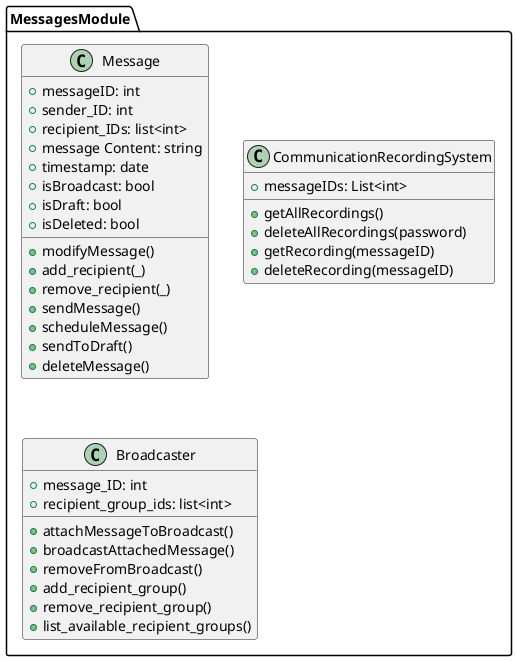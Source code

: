 @startuml messages
package MessagesModule {
	class Message {
		+ messageID: int
		+ sender_ID: int
		+ recipient_IDs: list<int>
		+ message Content: string
		+ timestamp: date
		+ isBroadcast: bool
		+ isDraft: bool
		+ isDeleted: bool

		+ modifyMessage()
		+ add_recipient(_)
		+ remove_recipient(_)
		+ sendMessage()
		+ scheduleMessage()
		+ sendToDraft()
		+ deleteMessage() 
		' ID remains, the message content gets deleted and can't be edited, ID is also forgotten'
	}

	class CommunicationRecordingSystem {
		+ messageIDs: List<int>

		+ getAllRecordings()
		+ deleteAllRecordings(password)
		+ getRecording(messageID)
		+ deleteRecording(messageID)
	}

	class Broadcaster {
		+ message_ID: int
		+ recipient_group_ids: list<int>

		+ attachMessageToBroadcast()
		+ broadcastAttachedMessage()
		+ removeFromBroadcast()
		+ add_recipient_group()
		+ remove_recipient_group()
		+ list_available_recipient_groups()
	}

}
@enduml